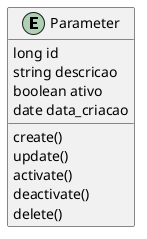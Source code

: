 @startuml diagrama_classe

entity Parameter

Parameter : long id 
Parameter : string descricao
Parameter : boolean ativo 
Parameter : date data_criacao

Parameter : create()
Parameter : update()
Parameter : activate()
Parameter : deactivate()
Parameter : delete()

@enduml